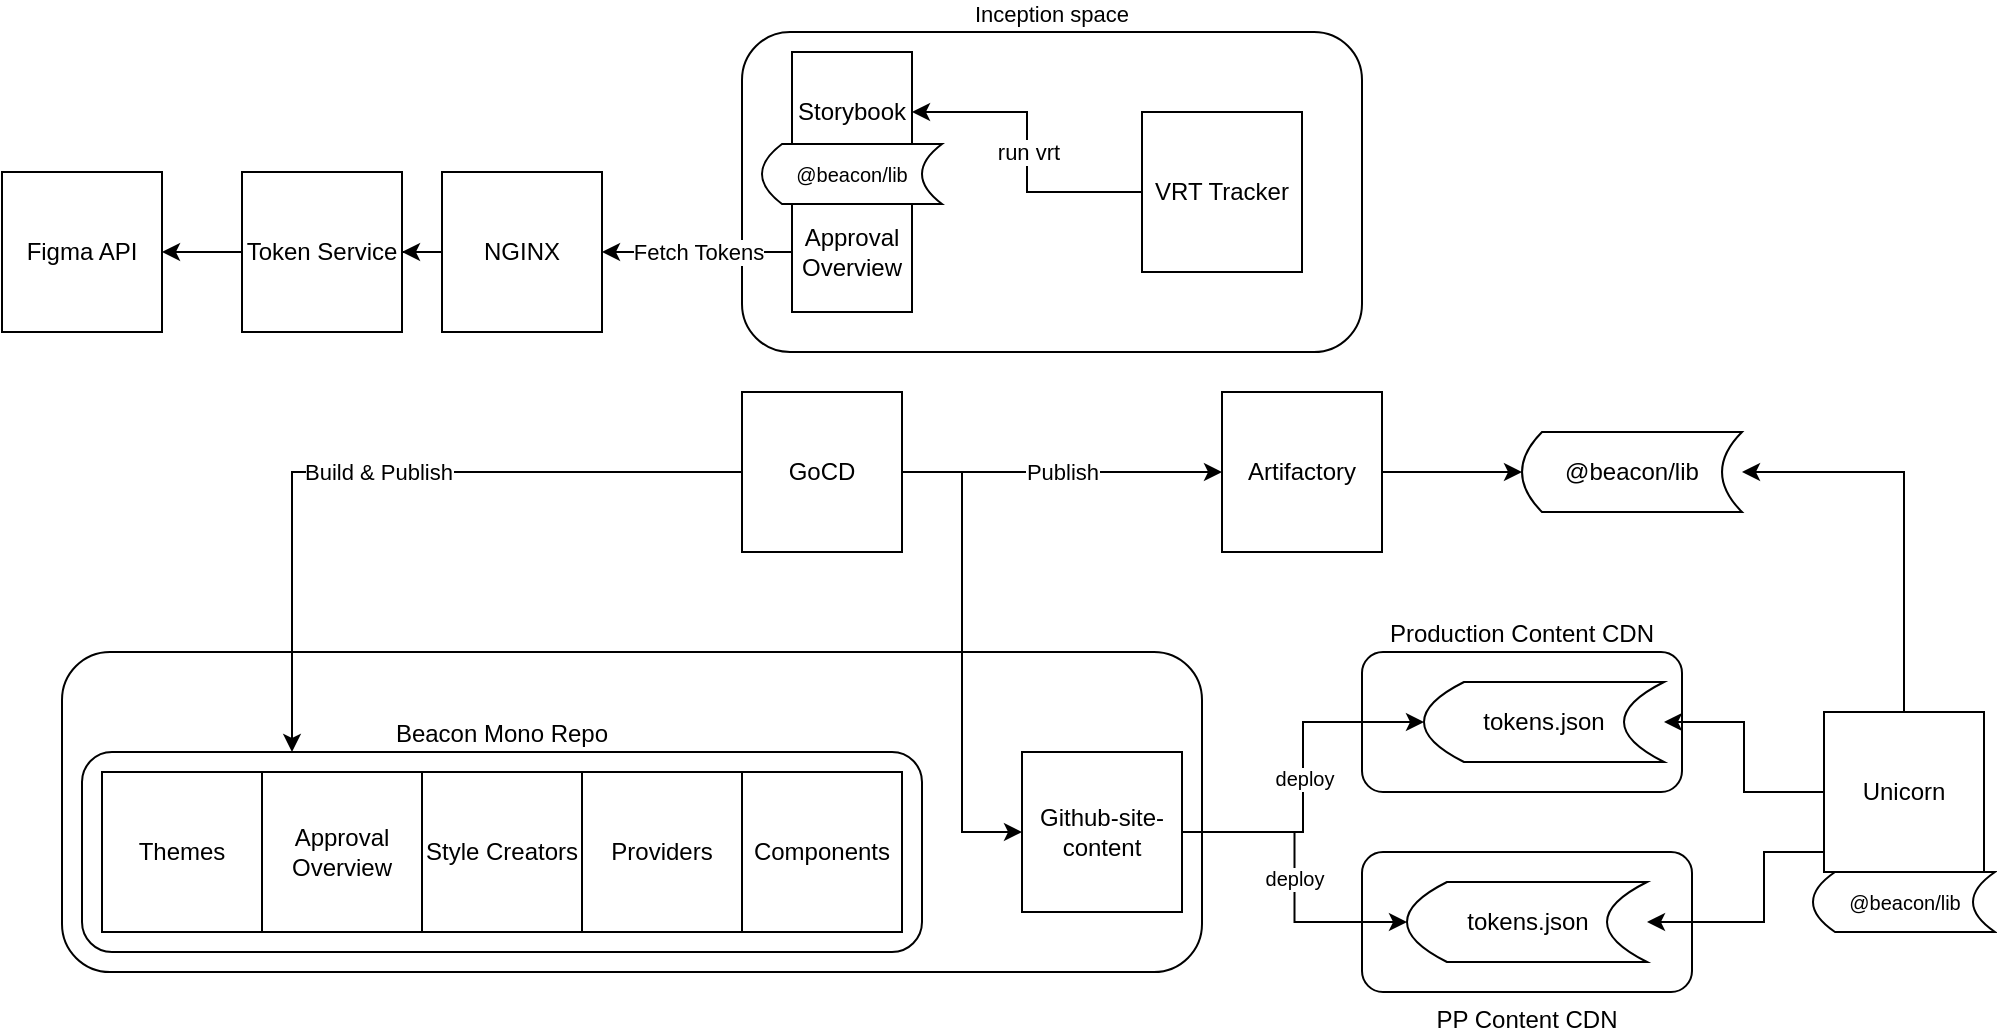 <mxfile version="20.6.0" type="github">
  <diagram id="kgpKYQtTHZ0yAKxKKP6v" name="Page-1">
    <mxGraphModel dx="1218" dy="897" grid="1" gridSize="10" guides="1" tooltips="1" connect="1" arrows="1" fold="1" page="1" pageScale="1" pageWidth="850" pageHeight="1100" math="0" shadow="0">
      <root>
        <mxCell id="0" />
        <mxCell id="1" parent="0" />
        <mxCell id="D4jHrqRHZV9Om87bHCHB-15" value="Inception space" style="rounded=1;whiteSpace=wrap;html=1;labelPosition=center;verticalLabelPosition=top;align=center;verticalAlign=bottom;horizontal=1;fontSize=11;labelBorderColor=none;labelBackgroundColor=none;" vertex="1" parent="1">
          <mxGeometry x="370" y="20" width="310" height="160" as="geometry" />
        </mxCell>
        <mxCell id="D4jHrqRHZV9Om87bHCHB-14" value="Github" style="rounded=1;whiteSpace=wrap;html=1;" vertex="1" parent="1">
          <mxGeometry x="30" y="330" width="570" height="160" as="geometry" />
        </mxCell>
        <mxCell id="D4jHrqRHZV9Om87bHCHB-44" style="edgeStyle=orthogonalEdgeStyle;rounded=0;orthogonalLoop=1;jettySize=auto;html=1;fontSize=11;" edge="1" parent="1" source="D4jHrqRHZV9Om87bHCHB-4" target="D4jHrqRHZV9Om87bHCHB-31">
          <mxGeometry relative="1" as="geometry">
            <Array as="points">
              <mxPoint x="951" y="240" />
            </Array>
          </mxGeometry>
        </mxCell>
        <mxCell id="D4jHrqRHZV9Om87bHCHB-4" value="Unicorn" style="whiteSpace=wrap;html=1;aspect=fixed;" vertex="1" parent="1">
          <mxGeometry x="911" y="360" width="80" height="80" as="geometry" />
        </mxCell>
        <mxCell id="D4jHrqRHZV9Om87bHCHB-5" value="Github-site-content" style="whiteSpace=wrap;html=1;aspect=fixed;" vertex="1" parent="1">
          <mxGeometry x="510" y="380" width="80" height="80" as="geometry" />
        </mxCell>
        <mxCell id="D4jHrqRHZV9Om87bHCHB-43" style="edgeStyle=orthogonalEdgeStyle;rounded=0;orthogonalLoop=1;jettySize=auto;html=1;fontSize=11;" edge="1" parent="1" source="D4jHrqRHZV9Om87bHCHB-7" target="D4jHrqRHZV9Om87bHCHB-31">
          <mxGeometry relative="1" as="geometry" />
        </mxCell>
        <mxCell id="D4jHrqRHZV9Om87bHCHB-7" value="Artifactory" style="whiteSpace=wrap;html=1;aspect=fixed;" vertex="1" parent="1">
          <mxGeometry x="610" y="200" width="80" height="80" as="geometry" />
        </mxCell>
        <mxCell id="D4jHrqRHZV9Om87bHCHB-34" value="Build &amp;amp; Publish" style="edgeStyle=orthogonalEdgeStyle;rounded=0;orthogonalLoop=1;jettySize=auto;html=1;entryX=0.25;entryY=0;entryDx=0;entryDy=0;fontSize=11;" edge="1" parent="1" source="D4jHrqRHZV9Om87bHCHB-8" target="D4jHrqRHZV9Om87bHCHB-20">
          <mxGeometry relative="1" as="geometry">
            <Array as="points">
              <mxPoint x="145" y="240" />
            </Array>
          </mxGeometry>
        </mxCell>
        <mxCell id="D4jHrqRHZV9Om87bHCHB-35" value="Publish" style="edgeStyle=orthogonalEdgeStyle;rounded=0;orthogonalLoop=1;jettySize=auto;html=1;entryX=0;entryY=0.5;entryDx=0;entryDy=0;fontSize=11;" edge="1" parent="1" source="D4jHrqRHZV9Om87bHCHB-8" target="D4jHrqRHZV9Om87bHCHB-7">
          <mxGeometry relative="1" as="geometry" />
        </mxCell>
        <mxCell id="D4jHrqRHZV9Om87bHCHB-36" style="edgeStyle=orthogonalEdgeStyle;rounded=0;orthogonalLoop=1;jettySize=auto;html=1;entryX=0;entryY=0.5;entryDx=0;entryDy=0;fontSize=11;" edge="1" parent="1" source="D4jHrqRHZV9Om87bHCHB-8" target="D4jHrqRHZV9Om87bHCHB-5">
          <mxGeometry relative="1" as="geometry" />
        </mxCell>
        <mxCell id="D4jHrqRHZV9Om87bHCHB-8" value="GoCD" style="whiteSpace=wrap;html=1;aspect=fixed;" vertex="1" parent="1">
          <mxGeometry x="370" y="200" width="80" height="80" as="geometry" />
        </mxCell>
        <mxCell id="D4jHrqRHZV9Om87bHCHB-40" value="run vrt" style="edgeStyle=orthogonalEdgeStyle;rounded=0;orthogonalLoop=1;jettySize=auto;html=1;fontSize=11;" edge="1" parent="1" source="D4jHrqRHZV9Om87bHCHB-9" target="D4jHrqRHZV9Om87bHCHB-16">
          <mxGeometry relative="1" as="geometry" />
        </mxCell>
        <mxCell id="D4jHrqRHZV9Om87bHCHB-9" value="VRT Tracker" style="whiteSpace=wrap;html=1;aspect=fixed;" vertex="1" parent="1">
          <mxGeometry x="570" y="60" width="80" height="80" as="geometry" />
        </mxCell>
        <mxCell id="D4jHrqRHZV9Om87bHCHB-32" style="edgeStyle=orthogonalEdgeStyle;rounded=0;orthogonalLoop=1;jettySize=auto;html=1;entryX=1;entryY=0.5;entryDx=0;entryDy=0;fontSize=11;" edge="1" parent="1" source="D4jHrqRHZV9Om87bHCHB-10" target="D4jHrqRHZV9Om87bHCHB-12">
          <mxGeometry relative="1" as="geometry" />
        </mxCell>
        <mxCell id="D4jHrqRHZV9Om87bHCHB-10" value="Token Service" style="whiteSpace=wrap;html=1;aspect=fixed;" vertex="1" parent="1">
          <mxGeometry x="120" y="90" width="80" height="80" as="geometry" />
        </mxCell>
        <mxCell id="D4jHrqRHZV9Om87bHCHB-33" style="edgeStyle=orthogonalEdgeStyle;rounded=0;orthogonalLoop=1;jettySize=auto;html=1;fontSize=11;" edge="1" parent="1" source="D4jHrqRHZV9Om87bHCHB-11" target="D4jHrqRHZV9Om87bHCHB-10">
          <mxGeometry relative="1" as="geometry" />
        </mxCell>
        <mxCell id="D4jHrqRHZV9Om87bHCHB-11" value="NGINX" style="whiteSpace=wrap;html=1;aspect=fixed;" vertex="1" parent="1">
          <mxGeometry x="220" y="90" width="80" height="80" as="geometry" />
        </mxCell>
        <mxCell id="D4jHrqRHZV9Om87bHCHB-12" value="Figma API" style="whiteSpace=wrap;html=1;aspect=fixed;" vertex="1" parent="1">
          <mxGeometry y="90" width="80" height="80" as="geometry" />
        </mxCell>
        <mxCell id="D4jHrqRHZV9Om87bHCHB-41" value="Fetch Tokens" style="edgeStyle=orthogonalEdgeStyle;rounded=0;orthogonalLoop=1;jettySize=auto;html=1;entryX=1;entryY=0.5;entryDx=0;entryDy=0;fontSize=11;" edge="1" parent="1" source="D4jHrqRHZV9Om87bHCHB-17" target="D4jHrqRHZV9Om87bHCHB-11">
          <mxGeometry relative="1" as="geometry" />
        </mxCell>
        <mxCell id="D4jHrqRHZV9Om87bHCHB-17" value="Approval Overview" style="whiteSpace=wrap;html=1;aspect=fixed;" vertex="1" parent="1">
          <mxGeometry x="395" y="100" width="60" height="60" as="geometry" />
        </mxCell>
        <mxCell id="D4jHrqRHZV9Om87bHCHB-19" value="Production Content CDN&lt;br&gt;" style="rounded=1;whiteSpace=wrap;html=1;labelPosition=center;verticalLabelPosition=top;align=center;verticalAlign=bottom;" vertex="1" parent="1">
          <mxGeometry x="680" y="330" width="160" height="70" as="geometry" />
        </mxCell>
        <mxCell id="D4jHrqRHZV9Om87bHCHB-16" value="Storybook" style="whiteSpace=wrap;html=1;aspect=fixed;labelPosition=center;verticalLabelPosition=middle;align=center;verticalAlign=middle;" vertex="1" parent="1">
          <mxGeometry x="395" y="30" width="60" height="60" as="geometry" />
        </mxCell>
        <mxCell id="D4jHrqRHZV9Om87bHCHB-20" value="Beacon Mono Repo" style="rounded=1;whiteSpace=wrap;html=1;horizontal=1;verticalAlign=bottom;labelPosition=center;verticalLabelPosition=top;align=center;" vertex="1" parent="1">
          <mxGeometry x="40" y="380" width="420" height="100" as="geometry" />
        </mxCell>
        <mxCell id="D4jHrqRHZV9Om87bHCHB-24" value="Style Creators" style="whiteSpace=wrap;html=1;aspect=fixed;" vertex="1" parent="1">
          <mxGeometry x="210" y="390" width="80" height="80" as="geometry" />
        </mxCell>
        <mxCell id="D4jHrqRHZV9Om87bHCHB-23" value="Providers" style="whiteSpace=wrap;html=1;aspect=fixed;" vertex="1" parent="1">
          <mxGeometry x="290" y="390" width="80" height="80" as="geometry" />
        </mxCell>
        <mxCell id="D4jHrqRHZV9Om87bHCHB-25" value="Components" style="whiteSpace=wrap;html=1;aspect=fixed;" vertex="1" parent="1">
          <mxGeometry x="370" y="390" width="80" height="80" as="geometry" />
        </mxCell>
        <mxCell id="D4jHrqRHZV9Om87bHCHB-22" value="Approval Overview" style="whiteSpace=wrap;html=1;aspect=fixed;" vertex="1" parent="1">
          <mxGeometry x="130" y="390" width="80" height="80" as="geometry" />
        </mxCell>
        <mxCell id="D4jHrqRHZV9Om87bHCHB-21" value="Themes" style="whiteSpace=wrap;html=1;aspect=fixed;" vertex="1" parent="1">
          <mxGeometry x="50" y="390" width="80" height="80" as="geometry" />
        </mxCell>
        <mxCell id="D4jHrqRHZV9Om87bHCHB-29" value="tokens.json" style="shape=dataStorage;whiteSpace=wrap;html=1;fixedSize=1;rounded=1;" vertex="1" parent="1">
          <mxGeometry x="711" y="345" width="120" height="40" as="geometry" />
        </mxCell>
        <mxCell id="D4jHrqRHZV9Om87bHCHB-30" value="@beacon/lib" style="shape=dataStorage;whiteSpace=wrap;html=1;fixedSize=1;rounded=1;fontSize=10;align=center;size=11;" vertex="1" parent="1">
          <mxGeometry x="905.5" y="440" width="91" height="30" as="geometry" />
        </mxCell>
        <mxCell id="D4jHrqRHZV9Om87bHCHB-31" value="@beacon/lib" style="shape=dataStorage;whiteSpace=wrap;html=1;fixedSize=1;rounded=1;size=10;" vertex="1" parent="1">
          <mxGeometry x="760" y="220" width="110" height="40" as="geometry" />
        </mxCell>
        <mxCell id="D4jHrqRHZV9Om87bHCHB-42" value="@beacon/lib" style="shape=dataStorage;whiteSpace=wrap;html=1;fixedSize=1;rounded=1;fontSize=10;align=center;size=10;" vertex="1" parent="1">
          <mxGeometry x="380" y="76" width="90" height="30" as="geometry" />
        </mxCell>
        <mxCell id="D4jHrqRHZV9Om87bHCHB-46" style="edgeStyle=orthogonalEdgeStyle;rounded=0;orthogonalLoop=1;jettySize=auto;html=1;fontSize=10;" edge="1" parent="1" source="D4jHrqRHZV9Om87bHCHB-4" target="D4jHrqRHZV9Om87bHCHB-29">
          <mxGeometry relative="1" as="geometry" />
        </mxCell>
        <mxCell id="D4jHrqRHZV9Om87bHCHB-47" value="" style="group" vertex="1" connectable="0" parent="1">
          <mxGeometry x="680" y="430" width="165" height="70" as="geometry" />
        </mxCell>
        <mxCell id="D4jHrqRHZV9Om87bHCHB-18" value="PP Content CDN" style="rounded=1;whiteSpace=wrap;html=1;labelPosition=center;verticalLabelPosition=bottom;align=center;verticalAlign=top;" vertex="1" parent="D4jHrqRHZV9Om87bHCHB-47">
          <mxGeometry width="165" height="70" as="geometry" />
        </mxCell>
        <mxCell id="D4jHrqRHZV9Om87bHCHB-28" value="tokens.json" style="shape=dataStorage;whiteSpace=wrap;html=1;fixedSize=1;rounded=1;" vertex="1" parent="D4jHrqRHZV9Om87bHCHB-47">
          <mxGeometry x="22.5" y="15" width="120" height="40" as="geometry" />
        </mxCell>
        <mxCell id="D4jHrqRHZV9Om87bHCHB-45" style="edgeStyle=orthogonalEdgeStyle;rounded=0;orthogonalLoop=1;jettySize=auto;html=1;fontSize=10;" edge="1" parent="1" source="D4jHrqRHZV9Om87bHCHB-4" target="D4jHrqRHZV9Om87bHCHB-28">
          <mxGeometry relative="1" as="geometry">
            <Array as="points">
              <mxPoint x="881" y="430" />
              <mxPoint x="881" y="465" />
            </Array>
          </mxGeometry>
        </mxCell>
        <mxCell id="D4jHrqRHZV9Om87bHCHB-49" value="deploy" style="edgeStyle=orthogonalEdgeStyle;rounded=0;orthogonalLoop=1;jettySize=auto;html=1;entryX=0;entryY=0.5;entryDx=0;entryDy=0;fontSize=10;" edge="1" parent="1" source="D4jHrqRHZV9Om87bHCHB-5" target="D4jHrqRHZV9Om87bHCHB-29">
          <mxGeometry relative="1" as="geometry" />
        </mxCell>
        <mxCell id="D4jHrqRHZV9Om87bHCHB-50" value="deploy" style="edgeStyle=orthogonalEdgeStyle;rounded=0;orthogonalLoop=1;jettySize=auto;html=1;entryX=0;entryY=0.5;entryDx=0;entryDy=0;fontSize=10;" edge="1" parent="1" source="D4jHrqRHZV9Om87bHCHB-5" target="D4jHrqRHZV9Om87bHCHB-28">
          <mxGeometry relative="1" as="geometry" />
        </mxCell>
      </root>
    </mxGraphModel>
  </diagram>
</mxfile>
